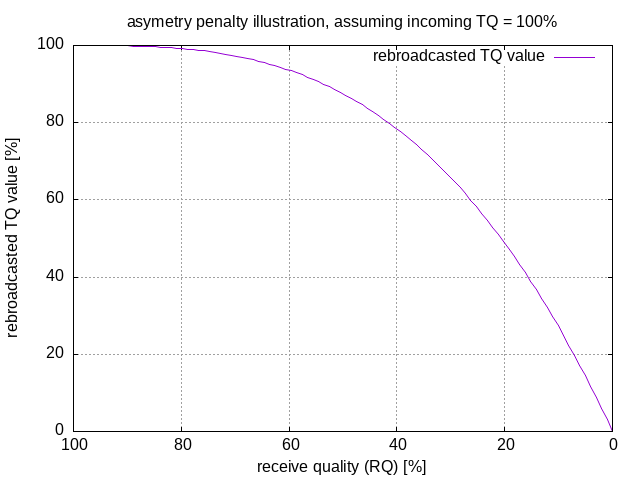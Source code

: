 #!/usr/bin/gnuplot
set title "asymetry penalty illustration, assuming incoming TQ = 100%"
set xlabel "receive quality (RQ) [%]"
set ylabel "rebroadcasted TQ value [%]"
set xrange [100:0]
set yrange [0:100]
set grid

set terminal png
set output "asym_penalty.png"

plot (1 - (1-x/100) ** 3)*100 title "rebroadcasted TQ value"

set terminal postscript eps enhanced color solid
set output "asym_penalty.eps"

plot (1 - (1-x/100) ** 3)*100 title "rebroadcasted TQ value"
